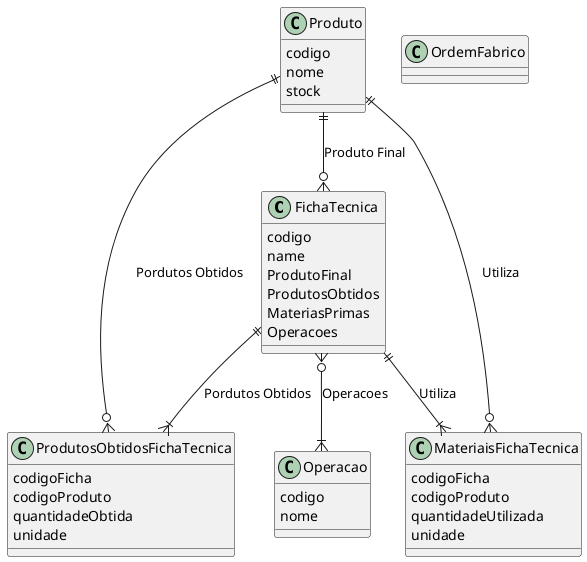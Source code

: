 @startuml tableBD

/'
Diz todas as operacoes, todos os materiais enviados 
e todos os materiais obtidos
'/
class FichaTecnica {
    codigo 
    name 
    ProdutoFinal
    ProdutosObtidos 
    MateriasPrimas 
    Operacoes
}

class Produto {
    codigo 
    nome
    stock 
}

class Operacao {
    codigo 
    nome
}

class OrdemFabrico {

}

FichaTecnica }o--|{ Operacao: Operacoes


class MateriaisFichaTecnica{
    codigoFicha
    codigoProduto
    quantidadeUtilizada
    unidade
}

class ProdutosObtidosFichaTecnica{
    codigoFicha
    codigoProduto
    quantidadeObtida
    unidade
}

FichaTecnica ||--|{ MateriaisFichaTecnica: Utiliza 
Produto ||--o{ MateriaisFichaTecnica: Utiliza 

FichaTecnica ||--|{ ProdutosObtidosFichaTecnica: Pordutos Obtidos 
Produto ||--o{ ProdutosObtidosFichaTecnica: Pordutos Obtidos 

Produto ||--o{ FichaTecnica: Produto Final
@enduml